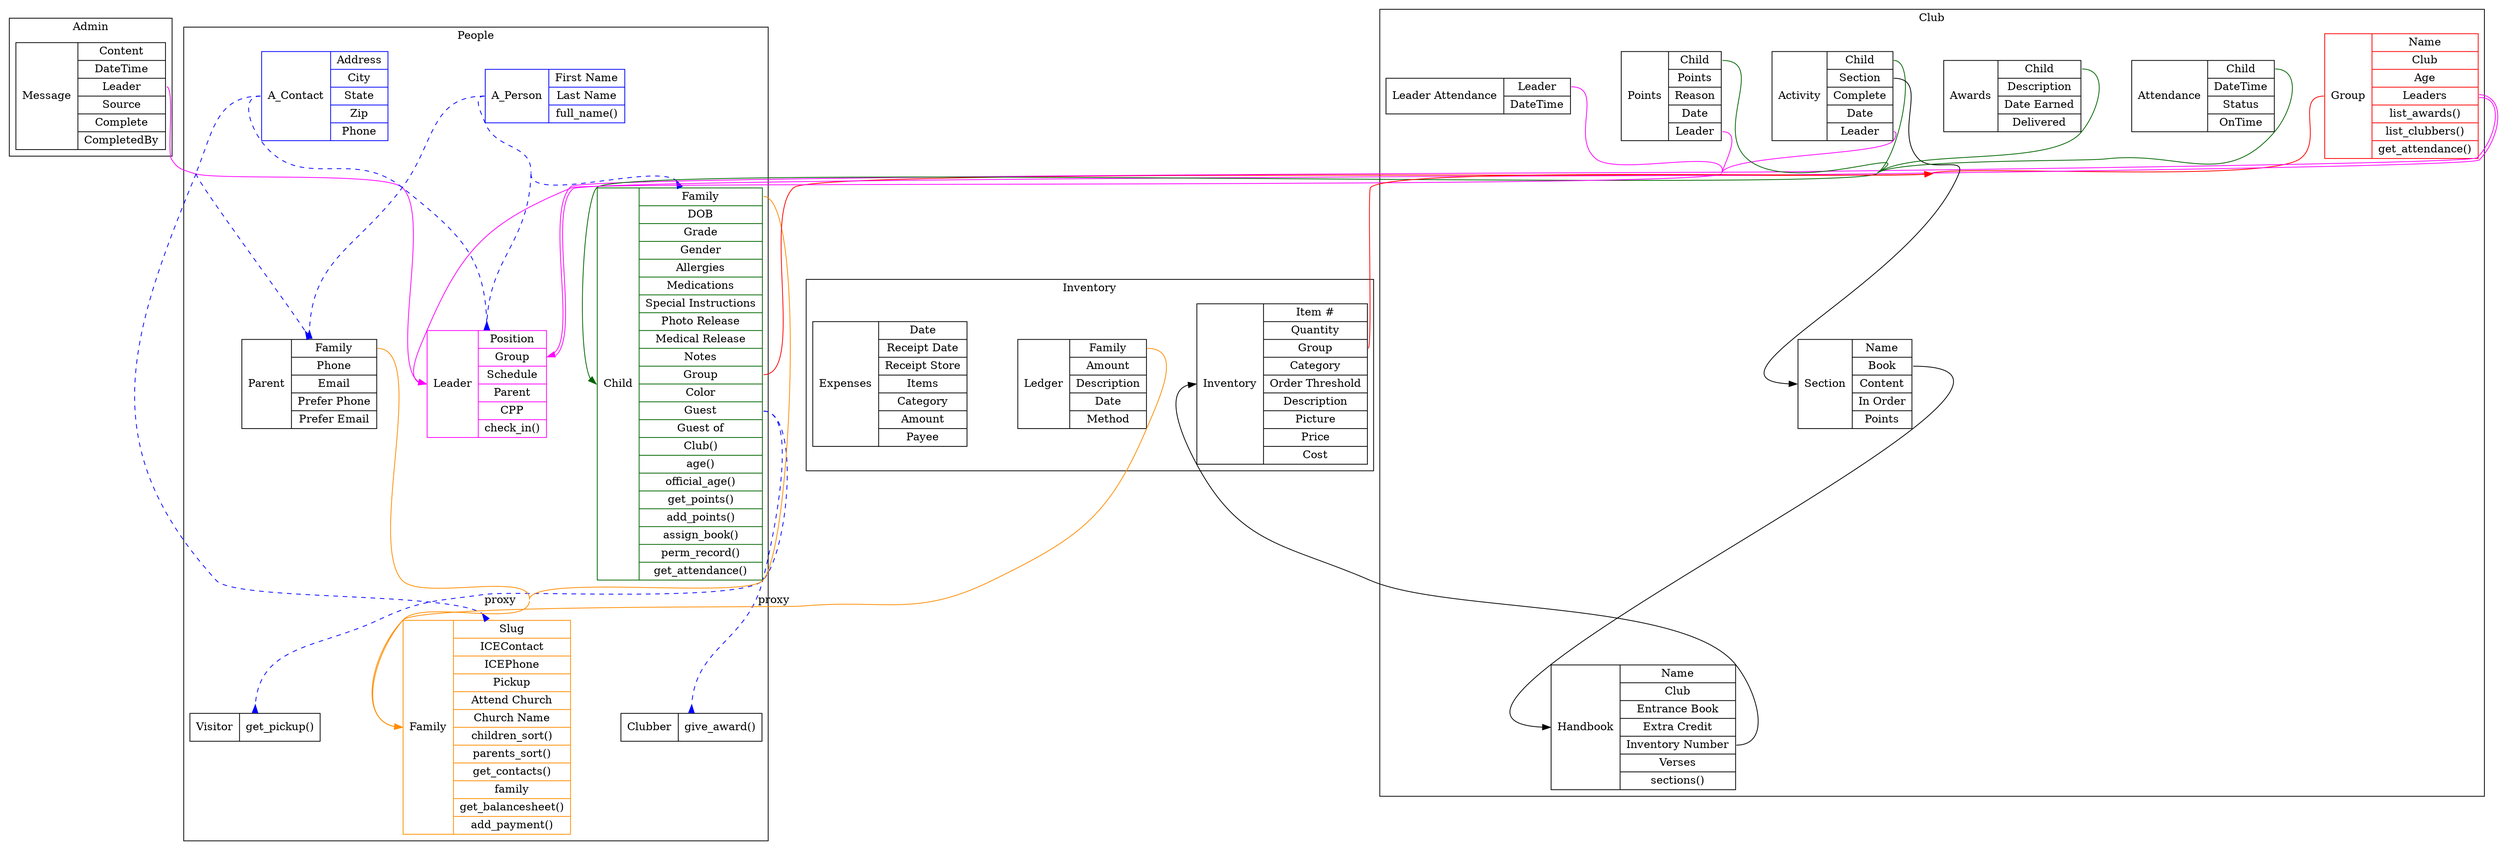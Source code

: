 digraph awanas {

concentrate=true;
// splines=;

node [shape=record];
nodesep=.9;

subgraph cluster_admin {
    label = "Admin"
    message [label="<id>Message|{Content|
                                 DateTime|
                                 <leader>Leader|
                                 Source|
                                 Complete|
                                 CompletedBy}"]
}

subgraph cluster_people {
    label="People"
    //Abstract Models
    A_person [color=blue label="A_Person|{First Name|
                                          Last Name|
                                          full_name()}"];
    A_contact [color=blue label="A_Contact|{Address|
                                            City|
                                            State|
                                            Zip|
                                            Phone}"];

    // People
    leader [color=magenta label="<id>Leader|{Position|
                                             <group>Group|
                                             Schedule|
                                             <parent>Parent|
                                             <cpp>CPP|
                                             <check_in>check_in()}"];
    child [color=darkgreen label="<id>Child|{<family>Family|
                                             <dob>DOB|
                                             Grade|
                                             Gender|
                                             Allergies|
                                             Medications|
                                             Special Instructions|
                                             Photo Release|
                                             Medical Release|
                                             Notes|
                                             <group>Group|
                                             Color|
                                             <guest>Guest|
                                             Guest of|
                                             <club>Club()|
                                             <age>age()|
                                             <off_age>official_age()|
                                             <get_points>get_points()|
                                             <add_points>add_points()|
                                             <assign>assign_book()|
                                             <record>perm_record()|
                                             <attendance>get_attendance()}"];
    visitor [label="<id>Visitor|{get_pickup()}"]
    clubber [label="<id>Clubber|{<award>give_award()}"]
    parent [label="<id>Parent|{<family>Family|
                               <phone>Phone|
                               <email>Email|
                               <pref_ph>Prefer Phone|
                               <pref_e>Prefer Email}"];
    family [color=darkorange label="<id>Family|{Slug|
                                                ICEContact|
                                                ICEPhone|
                                                Pickup|
                                                Attend Church|
                                                Church Name|
                                                <children_sort>children_sort()|
                                                <parents_sort>parents_sort()|
                                                <get_contacts>get_contacts()|
                                                <get_family>family|
                                                <balance>get_balancesheet()|
                                                <add_payment>add_payment()}"];
}

subgraph cluster_Club {
    label = "Club";
    group [color=red label="<id>Group|{Name|
                                       Club|
                                       Age|
                                       <leader>Leaders|
                                       <list_awards>list_awards()|
                                       <list_clubbers>list_clubbers()|
                                       <attendance>get_attendance()}" ];
    handbook [label="<id>Handbook|{Name|
                                   Club|
                                   Entrance Book|
                                   Extra Credit|
                                   <inv>Inventory Number|
                                   Verses|
                                   sections()}"];
    section [label="<id>Section|{Name|
                                 <book>Book|
                                 Content|
                                 In Order|
                                 Points}"];
                                 
    activity [label="<id>Activity|{<child>Child|
                                   <section>Section|
                                   Complete|
                                   Date|
                                   <leader>Leader}"];
    points [label="<id>Points|{<child>Child|
                               Points|
                               Reason|
                               Date|
                               <leader>Leader}"];
    award [label="<id>Awards|{<child>Child|
                              Description|
                              Date Earned|
                              Delivered}"];
    attendance [label="<id>Attendance|{<child>Child|
                                       DateTime|
                                       Status|
                                       OnTime}"];
    l_attendance [label="<id>Leader Attendance|{<leader>Leader|
                                                DateTime}"];
}

subgraph cluster_Inv {
    label = "Inventory";
    inv [label="<id>Inventory|{<id>Item #|
                               Quantity|
                               <group>Group|
                               Category|
                               Order Threshold|
                               Description|
                               Picture|
                               Price|
                               Cost}"];
    ledger [label="<id>Ledger|{<family>Family|
                               Amount|
                               Description|
                               Date|
                               Method}"];
    expenses [label="<id>Expenses|{Date|
                                   Receipt Date|
                                   Receipt Store|
                                   Items|
                                   Category|
                                   Amount|
                                   Payee}"];
}


// Inherited Model Relationships
{
    edge [color=blue style=dashed arrowhead=inv]
    A_person:w -> leader:n
    A_contact:w -> leader:n
    A_person:w -> parent:n
    A_contact:w -> parent:n
    A_contact:w -> family:n
    A_person:w -> child:n
    child:guest:e -> visitor:n [label="proxy"]
    child:guest:e -> clubber:n [label="proxy"]
}

// Foreign Keys
// -> family
{
    edge [color=darkorange]
    child:family:e -> family:id:w
    parent:family:e -> family:id:w
    ledger:family:e -> family:id:w
}

// -> child
{
    edge [color=darkgreen]
    activity:child:e -> child:id:w
    points:child:e -> child:id:w
    award:child:e -> child:id:w
    attendance:child:e -> child:id:w
}

// -> group
{
    edge [color=red]
    child:group:e -> group:id:w
    inv:group:e -> "group":id:w
}

// -> leader
{
    edge [color=magenta]
    points:leader:e -> leader:id:w
    l_attendance:leader:e -> leader:id:w
    activity:leader:e -> leader:id:w
    message:leader:e -> leader:id:w
    "group":leader:e -> leader:group:e [color="magenta:invis:magenta"]
}

// -> *
{
    handbook:inv -> inv:id:w
    section:book -> handbook:id:w
    activity:section -> section:id:w
}

}

